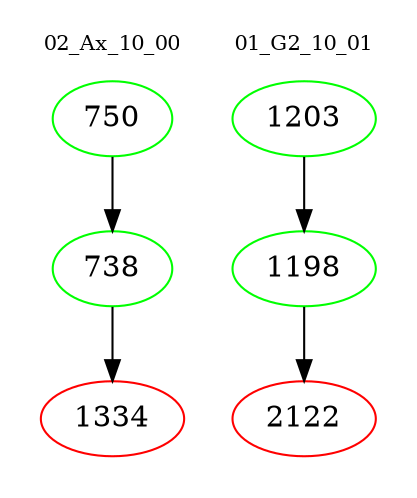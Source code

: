 digraph{
subgraph cluster_0 {
color = white
label = "02_Ax_10_00";
fontsize=10;
T0_750 [label="750", color="green"]
T0_750 -> T0_738 [color="black"]
T0_738 [label="738", color="green"]
T0_738 -> T0_1334 [color="black"]
T0_1334 [label="1334", color="red"]
}
subgraph cluster_1 {
color = white
label = "01_G2_10_01";
fontsize=10;
T1_1203 [label="1203", color="green"]
T1_1203 -> T1_1198 [color="black"]
T1_1198 [label="1198", color="green"]
T1_1198 -> T1_2122 [color="black"]
T1_2122 [label="2122", color="red"]
}
}
